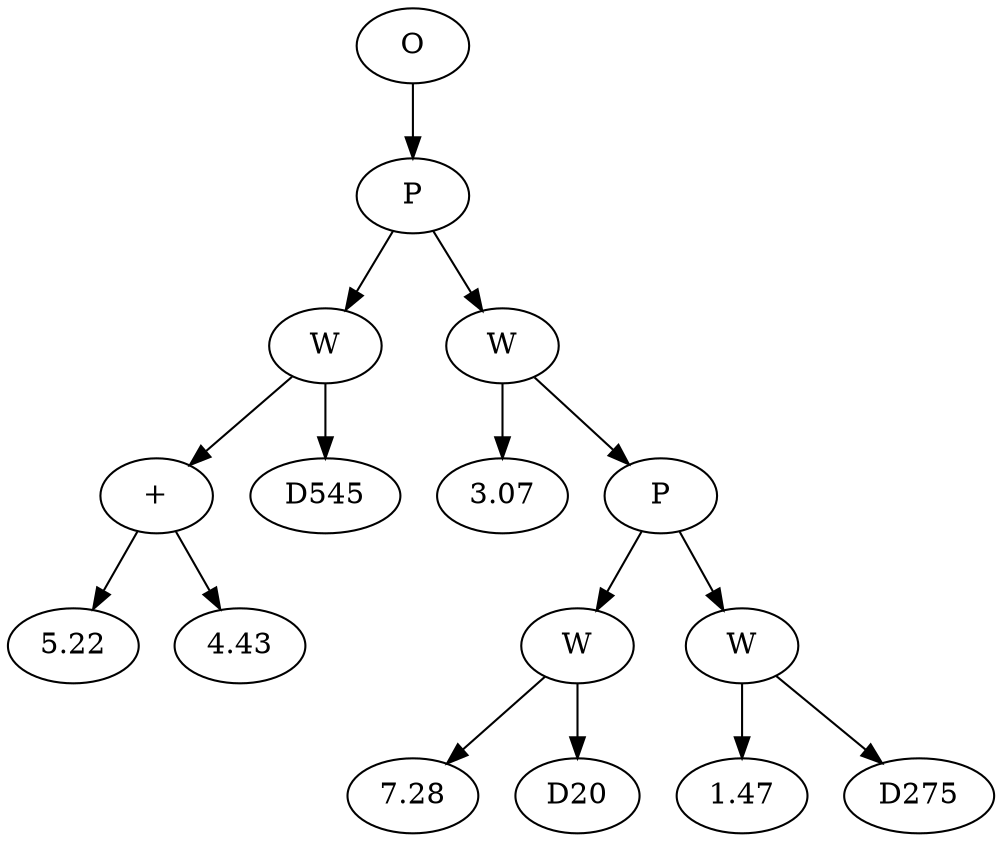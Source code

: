 // Tree
digraph {
	3193302 [label=O]
	3193303 [label=P]
	3193302 -> 3193303
	3193304 [label=W]
	3193303 -> 3193304
	3193305 [label="+"]
	3193304 -> 3193305
	3193306 [label=5.22]
	3193305 -> 3193306
	3193307 [label=4.43]
	3193305 -> 3193307
	3193308 [label=D545]
	3193304 -> 3193308
	3193309 [label=W]
	3193303 -> 3193309
	3193310 [label=3.07]
	3193309 -> 3193310
	3193311 [label=P]
	3193309 -> 3193311
	3193312 [label=W]
	3193311 -> 3193312
	3193313 [label=7.28]
	3193312 -> 3193313
	3193314 [label=D20]
	3193312 -> 3193314
	3193315 [label=W]
	3193311 -> 3193315
	3193316 [label=1.47]
	3193315 -> 3193316
	3193317 [label=D275]
	3193315 -> 3193317
}
